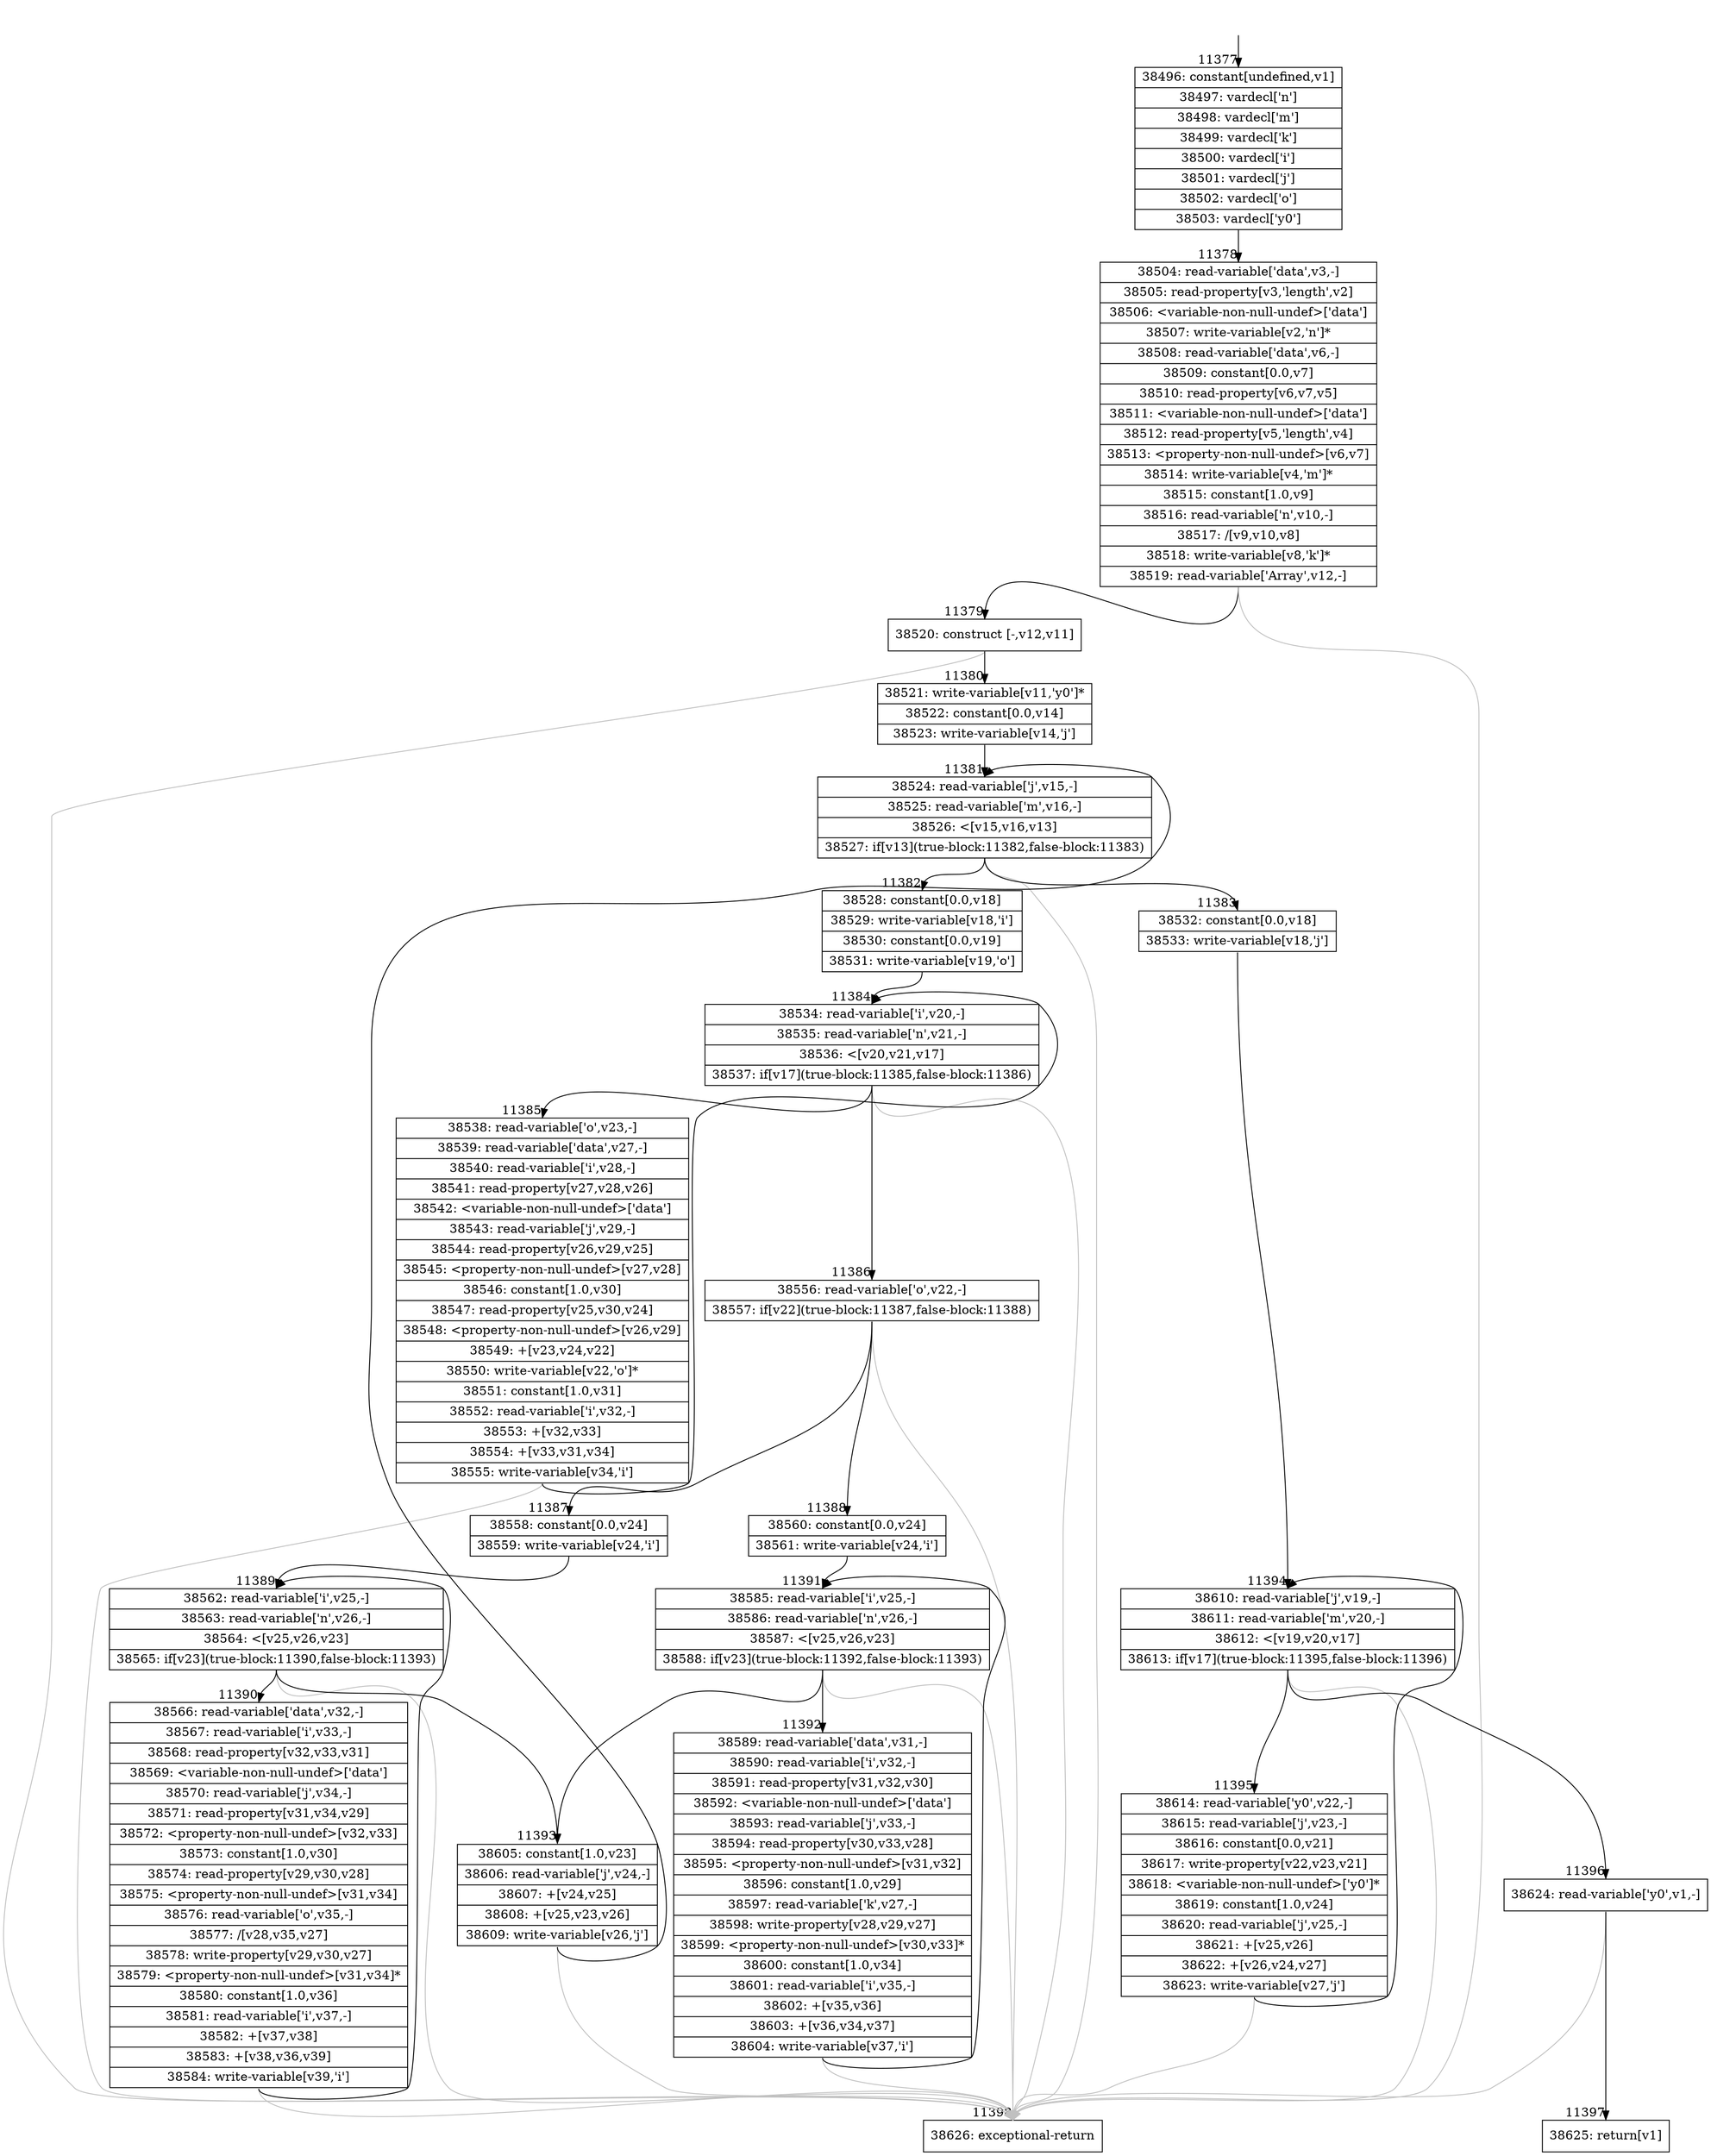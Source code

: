 digraph {
rankdir="TD"
BB_entry1048[shape=none,label=""];
BB_entry1048 -> BB11377 [tailport=s, headport=n, headlabel="    11377"]
BB11377 [shape=record label="{38496: constant[undefined,v1]|38497: vardecl['n']|38498: vardecl['m']|38499: vardecl['k']|38500: vardecl['i']|38501: vardecl['j']|38502: vardecl['o']|38503: vardecl['y0']}" ] 
BB11377 -> BB11378 [tailport=s, headport=n, headlabel="      11378"]
BB11378 [shape=record label="{38504: read-variable['data',v3,-]|38505: read-property[v3,'length',v2]|38506: \<variable-non-null-undef\>['data']|38507: write-variable[v2,'n']*|38508: read-variable['data',v6,-]|38509: constant[0.0,v7]|38510: read-property[v6,v7,v5]|38511: \<variable-non-null-undef\>['data']|38512: read-property[v5,'length',v4]|38513: \<property-non-null-undef\>[v6,v7]|38514: write-variable[v4,'m']*|38515: constant[1.0,v9]|38516: read-variable['n',v10,-]|38517: /[v9,v10,v8]|38518: write-variable[v8,'k']*|38519: read-variable['Array',v12,-]}" ] 
BB11378 -> BB11379 [tailport=s, headport=n, headlabel="      11379"]
BB11378 -> BB11398 [tailport=s, headport=n, color=gray, headlabel="      11398"]
BB11379 [shape=record label="{38520: construct [-,v12,v11]}" ] 
BB11379 -> BB11380 [tailport=s, headport=n, headlabel="      11380"]
BB11379 -> BB11398 [tailport=s, headport=n, color=gray]
BB11380 [shape=record label="{38521: write-variable[v11,'y0']*|38522: constant[0.0,v14]|38523: write-variable[v14,'j']}" ] 
BB11380 -> BB11381 [tailport=s, headport=n, headlabel="      11381"]
BB11381 [shape=record label="{38524: read-variable['j',v15,-]|38525: read-variable['m',v16,-]|38526: \<[v15,v16,v13]|38527: if[v13](true-block:11382,false-block:11383)}" ] 
BB11381 -> BB11382 [tailport=s, headport=n, headlabel="      11382"]
BB11381 -> BB11383 [tailport=s, headport=n, headlabel="      11383"]
BB11381 -> BB11398 [tailport=s, headport=n, color=gray]
BB11382 [shape=record label="{38528: constant[0.0,v18]|38529: write-variable[v18,'i']|38530: constant[0.0,v19]|38531: write-variable[v19,'o']}" ] 
BB11382 -> BB11384 [tailport=s, headport=n, headlabel="      11384"]
BB11383 [shape=record label="{38532: constant[0.0,v18]|38533: write-variable[v18,'j']}" ] 
BB11383 -> BB11394 [tailport=s, headport=n, headlabel="      11394"]
BB11384 [shape=record label="{38534: read-variable['i',v20,-]|38535: read-variable['n',v21,-]|38536: \<[v20,v21,v17]|38537: if[v17](true-block:11385,false-block:11386)}" ] 
BB11384 -> BB11385 [tailport=s, headport=n, headlabel="      11385"]
BB11384 -> BB11386 [tailport=s, headport=n, headlabel="      11386"]
BB11384 -> BB11398 [tailport=s, headport=n, color=gray]
BB11385 [shape=record label="{38538: read-variable['o',v23,-]|38539: read-variable['data',v27,-]|38540: read-variable['i',v28,-]|38541: read-property[v27,v28,v26]|38542: \<variable-non-null-undef\>['data']|38543: read-variable['j',v29,-]|38544: read-property[v26,v29,v25]|38545: \<property-non-null-undef\>[v27,v28]|38546: constant[1.0,v30]|38547: read-property[v25,v30,v24]|38548: \<property-non-null-undef\>[v26,v29]|38549: +[v23,v24,v22]|38550: write-variable[v22,'o']*|38551: constant[1.0,v31]|38552: read-variable['i',v32,-]|38553: +[v32,v33]|38554: +[v33,v31,v34]|38555: write-variable[v34,'i']}" ] 
BB11385 -> BB11384 [tailport=s, headport=n]
BB11385 -> BB11398 [tailport=s, headport=n, color=gray]
BB11386 [shape=record label="{38556: read-variable['o',v22,-]|38557: if[v22](true-block:11387,false-block:11388)}" ] 
BB11386 -> BB11387 [tailport=s, headport=n, headlabel="      11387"]
BB11386 -> BB11388 [tailport=s, headport=n, headlabel="      11388"]
BB11386 -> BB11398 [tailport=s, headport=n, color=gray]
BB11387 [shape=record label="{38558: constant[0.0,v24]|38559: write-variable[v24,'i']}" ] 
BB11387 -> BB11389 [tailport=s, headport=n, headlabel="      11389"]
BB11388 [shape=record label="{38560: constant[0.0,v24]|38561: write-variable[v24,'i']}" ] 
BB11388 -> BB11391 [tailport=s, headport=n, headlabel="      11391"]
BB11389 [shape=record label="{38562: read-variable['i',v25,-]|38563: read-variable['n',v26,-]|38564: \<[v25,v26,v23]|38565: if[v23](true-block:11390,false-block:11393)}" ] 
BB11389 -> BB11390 [tailport=s, headport=n, headlabel="      11390"]
BB11389 -> BB11393 [tailport=s, headport=n, headlabel="      11393"]
BB11389 -> BB11398 [tailport=s, headport=n, color=gray]
BB11390 [shape=record label="{38566: read-variable['data',v32,-]|38567: read-variable['i',v33,-]|38568: read-property[v32,v33,v31]|38569: \<variable-non-null-undef\>['data']|38570: read-variable['j',v34,-]|38571: read-property[v31,v34,v29]|38572: \<property-non-null-undef\>[v32,v33]|38573: constant[1.0,v30]|38574: read-property[v29,v30,v28]|38575: \<property-non-null-undef\>[v31,v34]|38576: read-variable['o',v35,-]|38577: /[v28,v35,v27]|38578: write-property[v29,v30,v27]|38579: \<property-non-null-undef\>[v31,v34]*|38580: constant[1.0,v36]|38581: read-variable['i',v37,-]|38582: +[v37,v38]|38583: +[v38,v36,v39]|38584: write-variable[v39,'i']}" ] 
BB11390 -> BB11389 [tailport=s, headport=n]
BB11390 -> BB11398 [tailport=s, headport=n, color=gray]
BB11391 [shape=record label="{38585: read-variable['i',v25,-]|38586: read-variable['n',v26,-]|38587: \<[v25,v26,v23]|38588: if[v23](true-block:11392,false-block:11393)}" ] 
BB11391 -> BB11392 [tailport=s, headport=n, headlabel="      11392"]
BB11391 -> BB11393 [tailport=s, headport=n]
BB11391 -> BB11398 [tailport=s, headport=n, color=gray]
BB11392 [shape=record label="{38589: read-variable['data',v31,-]|38590: read-variable['i',v32,-]|38591: read-property[v31,v32,v30]|38592: \<variable-non-null-undef\>['data']|38593: read-variable['j',v33,-]|38594: read-property[v30,v33,v28]|38595: \<property-non-null-undef\>[v31,v32]|38596: constant[1.0,v29]|38597: read-variable['k',v27,-]|38598: write-property[v28,v29,v27]|38599: \<property-non-null-undef\>[v30,v33]*|38600: constant[1.0,v34]|38601: read-variable['i',v35,-]|38602: +[v35,v36]|38603: +[v36,v34,v37]|38604: write-variable[v37,'i']}" ] 
BB11392 -> BB11391 [tailport=s, headport=n]
BB11392 -> BB11398 [tailport=s, headport=n, color=gray]
BB11393 [shape=record label="{38605: constant[1.0,v23]|38606: read-variable['j',v24,-]|38607: +[v24,v25]|38608: +[v25,v23,v26]|38609: write-variable[v26,'j']}" ] 
BB11393 -> BB11381 [tailport=s, headport=n]
BB11393 -> BB11398 [tailport=s, headport=n, color=gray]
BB11394 [shape=record label="{38610: read-variable['j',v19,-]|38611: read-variable['m',v20,-]|38612: \<[v19,v20,v17]|38613: if[v17](true-block:11395,false-block:11396)}" ] 
BB11394 -> BB11395 [tailport=s, headport=n, headlabel="      11395"]
BB11394 -> BB11396 [tailport=s, headport=n, headlabel="      11396"]
BB11394 -> BB11398 [tailport=s, headport=n, color=gray]
BB11395 [shape=record label="{38614: read-variable['y0',v22,-]|38615: read-variable['j',v23,-]|38616: constant[0.0,v21]|38617: write-property[v22,v23,v21]|38618: \<variable-non-null-undef\>['y0']*|38619: constant[1.0,v24]|38620: read-variable['j',v25,-]|38621: +[v25,v26]|38622: +[v26,v24,v27]|38623: write-variable[v27,'j']}" ] 
BB11395 -> BB11394 [tailport=s, headport=n]
BB11395 -> BB11398 [tailport=s, headport=n, color=gray]
BB11396 [shape=record label="{38624: read-variable['y0',v1,-]}" ] 
BB11396 -> BB11397 [tailport=s, headport=n, headlabel="      11397"]
BB11396 -> BB11398 [tailport=s, headport=n, color=gray]
BB11397 [shape=record label="{38625: return[v1]}" ] 
BB11398 [shape=record label="{38626: exceptional-return}" ] 
//#$~ 6776
}
